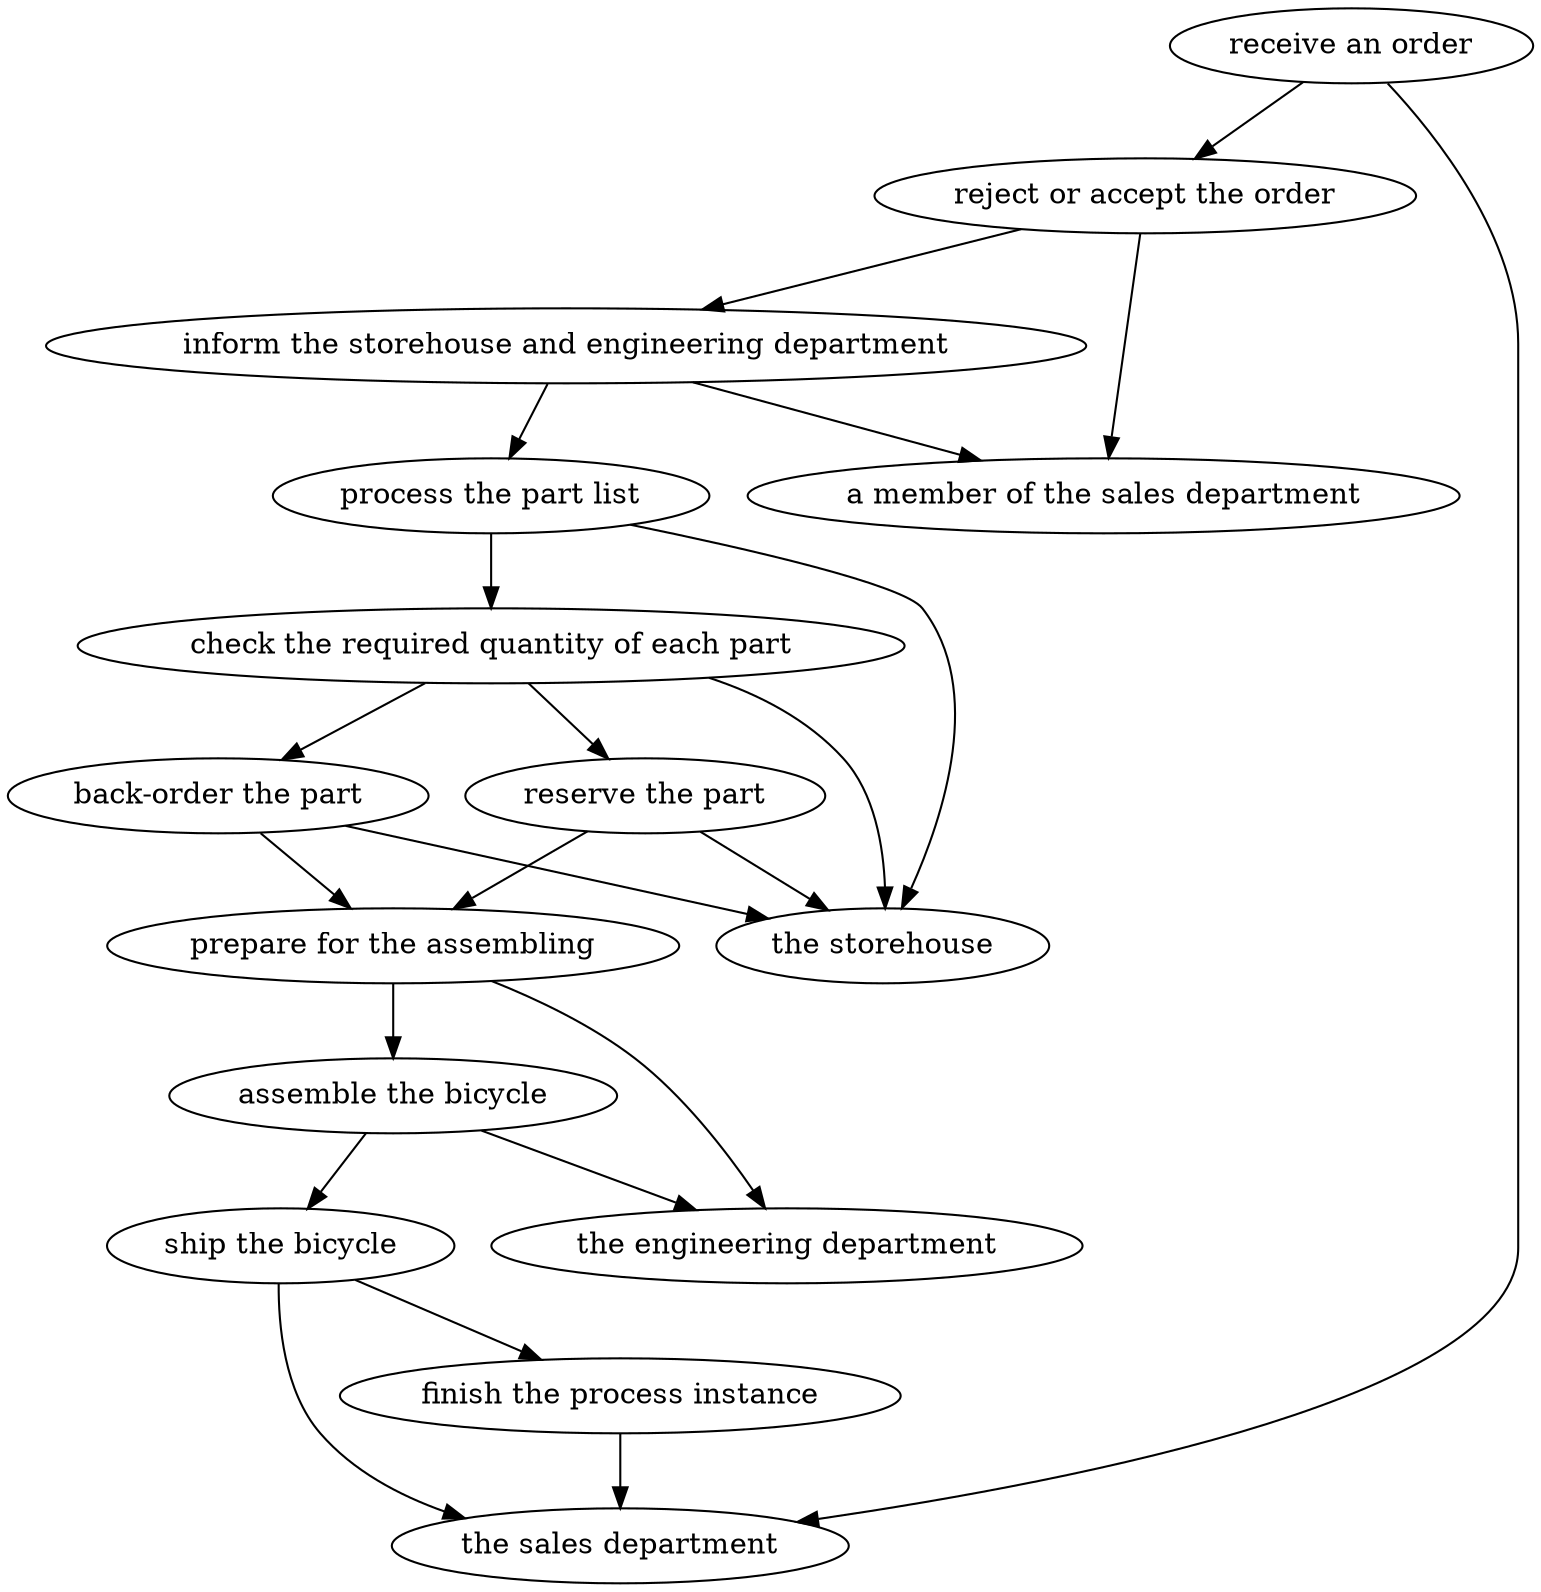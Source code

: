 strict digraph "doc-1.1" {
	graph [name="doc-1.1"];
	"receive an order"	[attrs="{'type': 'Activity', 'label': 'receive an order'}"];
	"reject or accept the order"	[attrs="{'type': 'Activity', 'label': 'reject or accept the order'}"];
	"receive an order" -> "reject or accept the order"	[attrs="{'type': 'flow', 'label': 'flow'}"];
	"the sales department"	[attrs="{'type': 'Actor', 'label': 'the sales department'}"];
	"receive an order" -> "the sales department"	[attrs="{'type': 'actor performer', 'label': 'actor performer'}"];
	"inform the storehouse and engineering department"	[attrs="{'type': 'Activity', 'label': 'inform the storehouse and engineering department'}"];
	"reject or accept the order" -> "inform the storehouse and engineering department"	[attrs="{'type': 'flow', 'label': 'flow'}"];
	"a member of the sales department"	[attrs="{'type': 'Actor', 'label': 'a member of the sales department'}"];
	"reject or accept the order" -> "a member of the sales department"	[attrs="{'type': 'actor performer', 'label': 'actor performer'}"];
	"process the part list"	[attrs="{'type': 'Activity', 'label': 'process the part list'}"];
	"inform the storehouse and engineering department" -> "process the part list"	[attrs="{'type': 'flow', 'label': 'flow'}"];
	"inform the storehouse and engineering department" -> "a member of the sales department"	[attrs="{'type': 'actor performer', 'label': 'actor performer'}"];
	"check the required quantity of each part"	[attrs="{'type': 'Activity', 'label': 'check the required quantity of each part'}"];
	"process the part list" -> "check the required quantity of each part"	[attrs="{'type': 'flow', 'label': 'flow'}"];
	"the storehouse"	[attrs="{'type': 'Actor', 'label': 'the storehouse'}"];
	"process the part list" -> "the storehouse"	[attrs="{'type': 'actor performer', 'label': 'actor performer'}"];
	"reserve the part"	[attrs="{'type': 'Activity', 'label': 'reserve the part'}"];
	"check the required quantity of each part" -> "reserve the part"	[attrs="{'type': 'flow', 'label': 'flow'}"];
	"back-order the part"	[attrs="{'type': 'Activity', 'label': 'back-order the part'}"];
	"check the required quantity of each part" -> "back-order the part"	[attrs="{'type': 'flow', 'label': 'flow'}"];
	"check the required quantity of each part" -> "the storehouse"	[attrs="{'type': 'actor performer', 'label': 'actor performer'}"];
	"prepare for the assembling"	[attrs="{'type': 'Activity', 'label': 'prepare for the assembling'}"];
	"reserve the part" -> "prepare for the assembling"	[attrs="{'type': 'flow', 'label': 'flow'}"];
	"reserve the part" -> "the storehouse"	[attrs="{'type': 'actor performer', 'label': 'actor performer'}"];
	"back-order the part" -> "prepare for the assembling"	[attrs="{'type': 'flow', 'label': 'flow'}"];
	"back-order the part" -> "the storehouse"	[attrs="{'type': 'actor performer', 'label': 'actor performer'}"];
	"assemble the bicycle"	[attrs="{'type': 'Activity', 'label': 'assemble the bicycle'}"];
	"prepare for the assembling" -> "assemble the bicycle"	[attrs="{'type': 'flow', 'label': 'flow'}"];
	"the engineering department"	[attrs="{'type': 'Actor', 'label': 'the engineering department'}"];
	"prepare for the assembling" -> "the engineering department"	[attrs="{'type': 'actor performer', 'label': 'actor performer'}"];
	"ship the bicycle"	[attrs="{'type': 'Activity', 'label': 'ship the bicycle'}"];
	"assemble the bicycle" -> "ship the bicycle"	[attrs="{'type': 'flow', 'label': 'flow'}"];
	"assemble the bicycle" -> "the engineering department"	[attrs="{'type': 'actor performer', 'label': 'actor performer'}"];
	"finish the process instance"	[attrs="{'type': 'Activity', 'label': 'finish the process instance'}"];
	"ship the bicycle" -> "finish the process instance"	[attrs="{'type': 'flow', 'label': 'flow'}"];
	"ship the bicycle" -> "the sales department"	[attrs="{'type': 'actor performer', 'label': 'actor performer'}"];
	"finish the process instance" -> "the sales department"	[attrs="{'type': 'actor performer', 'label': 'actor performer'}"];
}
